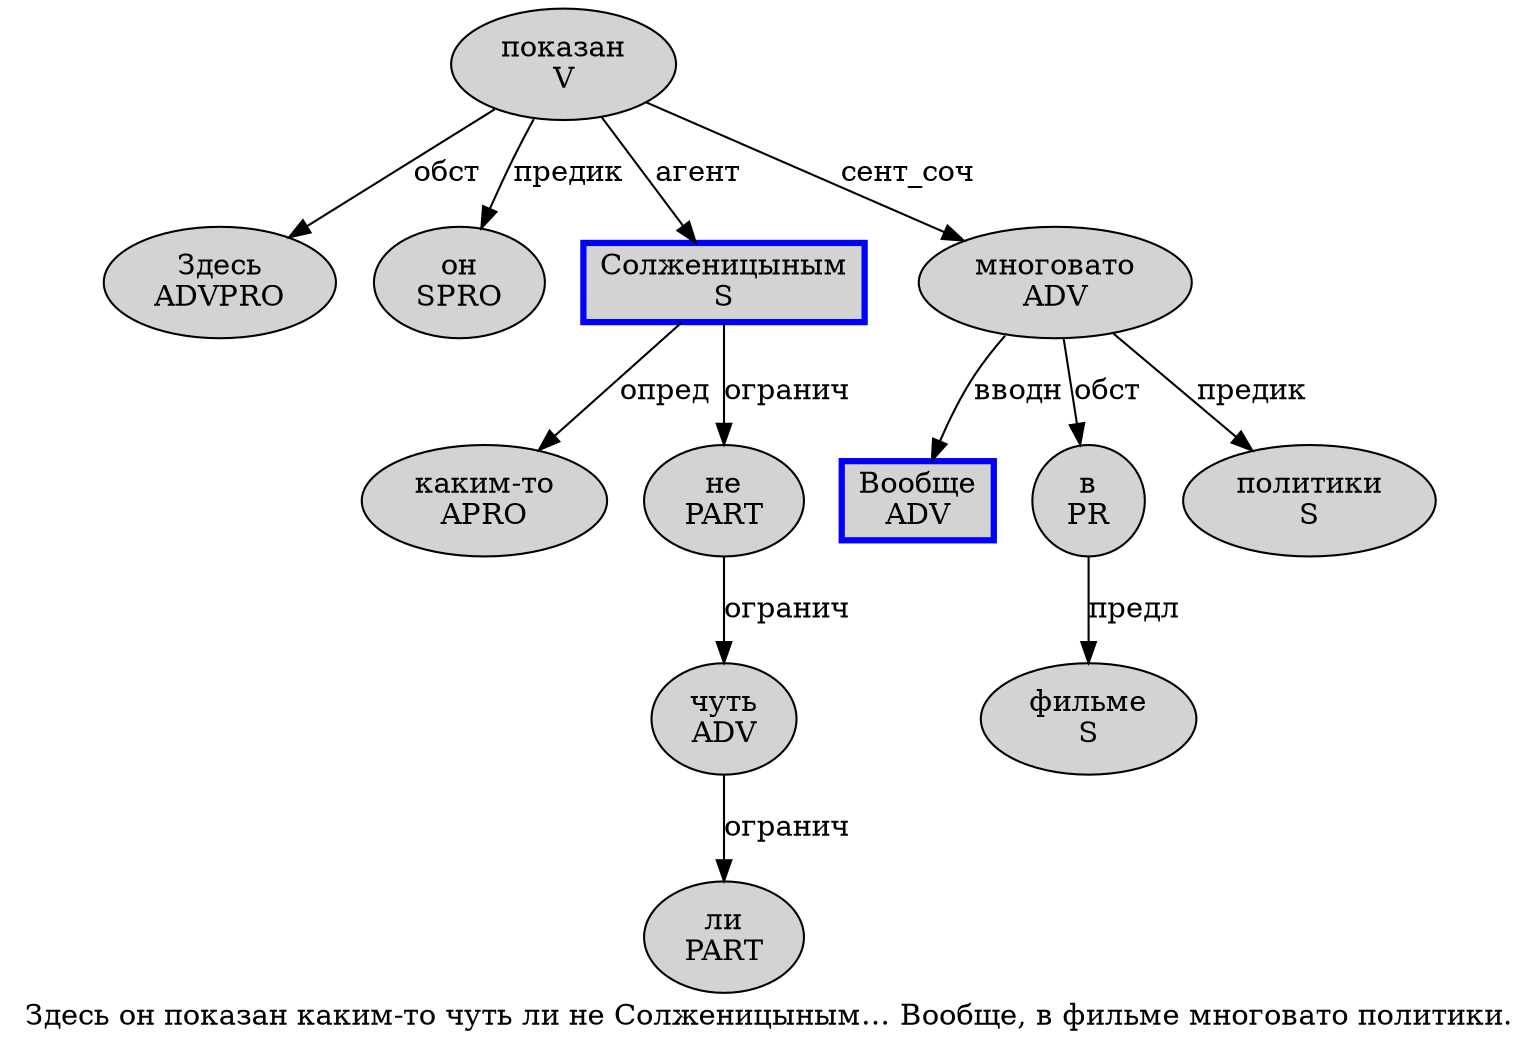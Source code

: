 digraph SENTENCE_3407 {
	graph [label="Здесь он показан каким-то чуть ли не Солженицыным… Вообще, в фильме многовато политики."]
	node [style=filled]
		0 [label="Здесь
ADVPRO" color="" fillcolor=lightgray penwidth=1 shape=ellipse]
		1 [label="он
SPRO" color="" fillcolor=lightgray penwidth=1 shape=ellipse]
		2 [label="показан
V" color="" fillcolor=lightgray penwidth=1 shape=ellipse]
		3 [label="каким-то
APRO" color="" fillcolor=lightgray penwidth=1 shape=ellipse]
		4 [label="чуть
ADV" color="" fillcolor=lightgray penwidth=1 shape=ellipse]
		5 [label="ли
PART" color="" fillcolor=lightgray penwidth=1 shape=ellipse]
		6 [label="не
PART" color="" fillcolor=lightgray penwidth=1 shape=ellipse]
		7 [label="Солженицыным
S" color=blue fillcolor=lightgray penwidth=3 shape=box]
		9 [label="Вообще
ADV" color=blue fillcolor=lightgray penwidth=3 shape=box]
		11 [label="в
PR" color="" fillcolor=lightgray penwidth=1 shape=ellipse]
		12 [label="фильме
S" color="" fillcolor=lightgray penwidth=1 shape=ellipse]
		13 [label="многовато
ADV" color="" fillcolor=lightgray penwidth=1 shape=ellipse]
		14 [label="политики
S" color="" fillcolor=lightgray penwidth=1 shape=ellipse]
			2 -> 0 [label="обст"]
			2 -> 1 [label="предик"]
			2 -> 7 [label="агент"]
			2 -> 13 [label="сент_соч"]
			4 -> 5 [label="огранич"]
			6 -> 4 [label="огранич"]
			7 -> 3 [label="опред"]
			7 -> 6 [label="огранич"]
			13 -> 9 [label="вводн"]
			13 -> 11 [label="обст"]
			13 -> 14 [label="предик"]
			11 -> 12 [label="предл"]
}